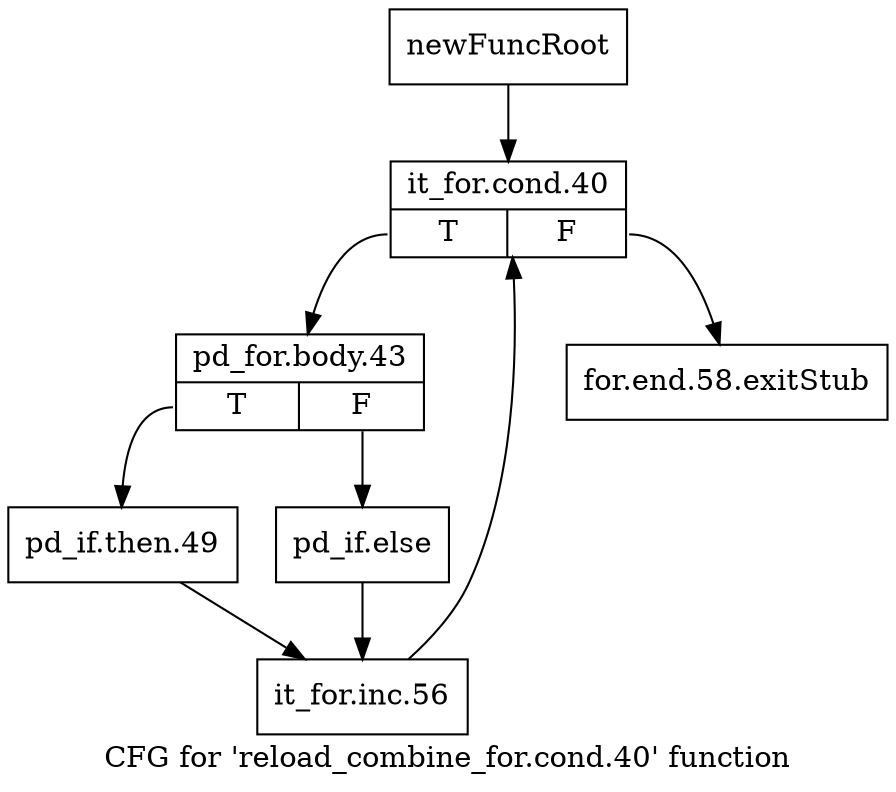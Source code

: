 digraph "CFG for 'reload_combine_for.cond.40' function" {
	label="CFG for 'reload_combine_for.cond.40' function";

	Node0xbe2f420 [shape=record,label="{newFuncRoot}"];
	Node0xbe2f420 -> Node0xbe2f4c0;
	Node0xbe2f470 [shape=record,label="{for.end.58.exitStub}"];
	Node0xbe2f4c0 [shape=record,label="{it_for.cond.40|{<s0>T|<s1>F}}"];
	Node0xbe2f4c0:s0 -> Node0xbe2f510;
	Node0xbe2f4c0:s1 -> Node0xbe2f470;
	Node0xbe2f510 [shape=record,label="{pd_for.body.43|{<s0>T|<s1>F}}"];
	Node0xbe2f510:s0 -> Node0xbe2f5b0;
	Node0xbe2f510:s1 -> Node0xbe2f560;
	Node0xbe2f560 [shape=record,label="{pd_if.else}"];
	Node0xbe2f560 -> Node0xbe2f600;
	Node0xbe2f5b0 [shape=record,label="{pd_if.then.49}"];
	Node0xbe2f5b0 -> Node0xbe2f600;
	Node0xbe2f600 [shape=record,label="{it_for.inc.56}"];
	Node0xbe2f600 -> Node0xbe2f4c0;
}
